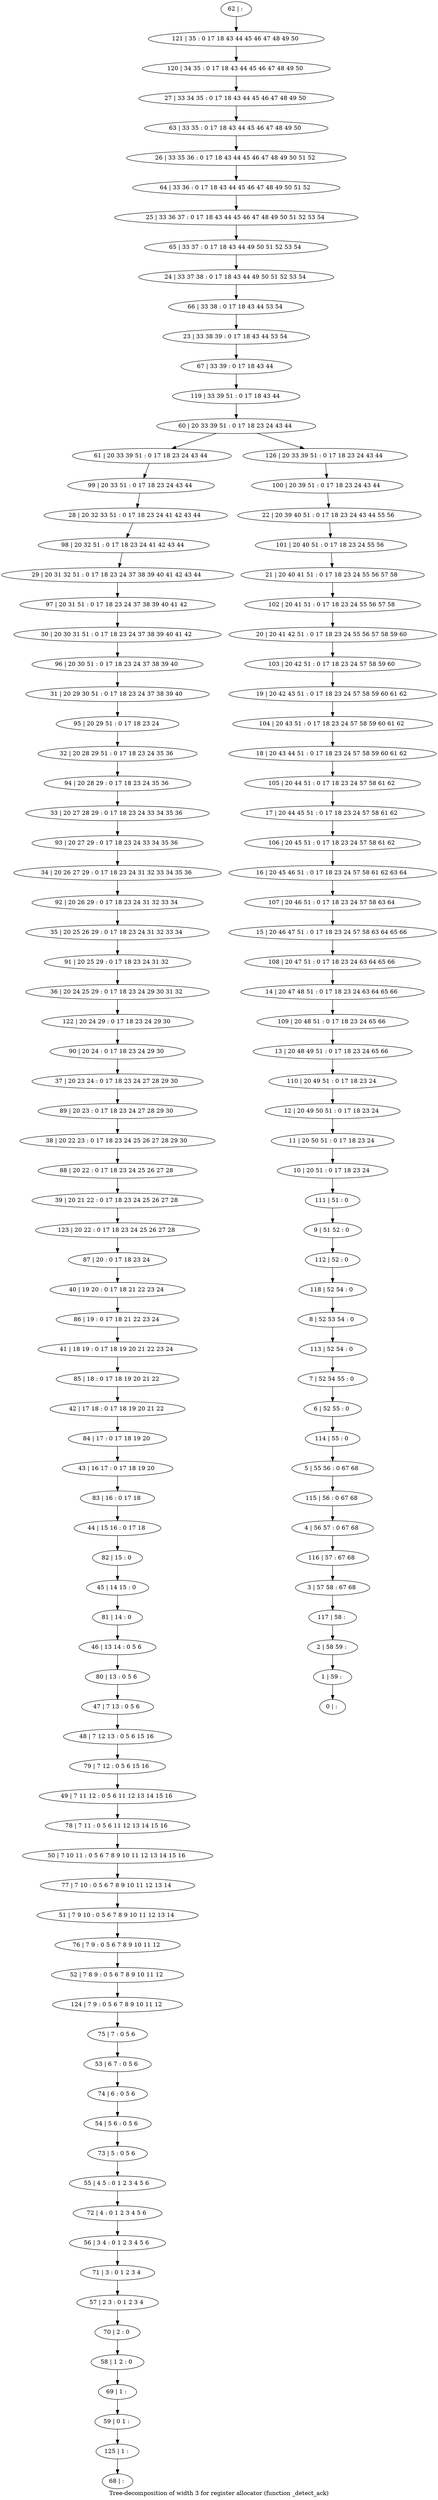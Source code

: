 digraph G {
graph [label="Tree-decomposition of width 3 for register allocator (function _detect_ack)"]
0[label="0 | : "];
1[label="1 | 59 : "];
2[label="2 | 58 59 : "];
3[label="3 | 57 58 : 67 68 "];
4[label="4 | 56 57 : 0 67 68 "];
5[label="5 | 55 56 : 0 67 68 "];
6[label="6 | 52 55 : 0 "];
7[label="7 | 52 54 55 : 0 "];
8[label="8 | 52 53 54 : 0 "];
9[label="9 | 51 52 : 0 "];
10[label="10 | 20 51 : 0 17 18 23 24 "];
11[label="11 | 20 50 51 : 0 17 18 23 24 "];
12[label="12 | 20 49 50 51 : 0 17 18 23 24 "];
13[label="13 | 20 48 49 51 : 0 17 18 23 24 65 66 "];
14[label="14 | 20 47 48 51 : 0 17 18 23 24 63 64 65 66 "];
15[label="15 | 20 46 47 51 : 0 17 18 23 24 57 58 63 64 65 66 "];
16[label="16 | 20 45 46 51 : 0 17 18 23 24 57 58 61 62 63 64 "];
17[label="17 | 20 44 45 51 : 0 17 18 23 24 57 58 61 62 "];
18[label="18 | 20 43 44 51 : 0 17 18 23 24 57 58 59 60 61 62 "];
19[label="19 | 20 42 43 51 : 0 17 18 23 24 57 58 59 60 61 62 "];
20[label="20 | 20 41 42 51 : 0 17 18 23 24 55 56 57 58 59 60 "];
21[label="21 | 20 40 41 51 : 0 17 18 23 24 55 56 57 58 "];
22[label="22 | 20 39 40 51 : 0 17 18 23 24 43 44 55 56 "];
23[label="23 | 33 38 39 : 0 17 18 43 44 53 54 "];
24[label="24 | 33 37 38 : 0 17 18 43 44 49 50 51 52 53 54 "];
25[label="25 | 33 36 37 : 0 17 18 43 44 45 46 47 48 49 50 51 52 53 54 "];
26[label="26 | 33 35 36 : 0 17 18 43 44 45 46 47 48 49 50 51 52 "];
27[label="27 | 33 34 35 : 0 17 18 43 44 45 46 47 48 49 50 "];
28[label="28 | 20 32 33 51 : 0 17 18 23 24 41 42 43 44 "];
29[label="29 | 20 31 32 51 : 0 17 18 23 24 37 38 39 40 41 42 43 44 "];
30[label="30 | 20 30 31 51 : 0 17 18 23 24 37 38 39 40 41 42 "];
31[label="31 | 20 29 30 51 : 0 17 18 23 24 37 38 39 40 "];
32[label="32 | 20 28 29 51 : 0 17 18 23 24 35 36 "];
33[label="33 | 20 27 28 29 : 0 17 18 23 24 33 34 35 36 "];
34[label="34 | 20 26 27 29 : 0 17 18 23 24 31 32 33 34 35 36 "];
35[label="35 | 20 25 26 29 : 0 17 18 23 24 31 32 33 34 "];
36[label="36 | 20 24 25 29 : 0 17 18 23 24 29 30 31 32 "];
37[label="37 | 20 23 24 : 0 17 18 23 24 27 28 29 30 "];
38[label="38 | 20 22 23 : 0 17 18 23 24 25 26 27 28 29 30 "];
39[label="39 | 20 21 22 : 0 17 18 23 24 25 26 27 28 "];
40[label="40 | 19 20 : 0 17 18 21 22 23 24 "];
41[label="41 | 18 19 : 0 17 18 19 20 21 22 23 24 "];
42[label="42 | 17 18 : 0 17 18 19 20 21 22 "];
43[label="43 | 16 17 : 0 17 18 19 20 "];
44[label="44 | 15 16 : 0 17 18 "];
45[label="45 | 14 15 : 0 "];
46[label="46 | 13 14 : 0 5 6 "];
47[label="47 | 7 13 : 0 5 6 "];
48[label="48 | 7 12 13 : 0 5 6 15 16 "];
49[label="49 | 7 11 12 : 0 5 6 11 12 13 14 15 16 "];
50[label="50 | 7 10 11 : 0 5 6 7 8 9 10 11 12 13 14 15 16 "];
51[label="51 | 7 9 10 : 0 5 6 7 8 9 10 11 12 13 14 "];
52[label="52 | 7 8 9 : 0 5 6 7 8 9 10 11 12 "];
53[label="53 | 6 7 : 0 5 6 "];
54[label="54 | 5 6 : 0 5 6 "];
55[label="55 | 4 5 : 0 1 2 3 4 5 6 "];
56[label="56 | 3 4 : 0 1 2 3 4 5 6 "];
57[label="57 | 2 3 : 0 1 2 3 4 "];
58[label="58 | 1 2 : 0 "];
59[label="59 | 0 1 : "];
60[label="60 | 20 33 39 51 : 0 17 18 23 24 43 44 "];
61[label="61 | 20 33 39 51 : 0 17 18 23 24 43 44 "];
62[label="62 | : "];
63[label="63 | 33 35 : 0 17 18 43 44 45 46 47 48 49 50 "];
64[label="64 | 33 36 : 0 17 18 43 44 45 46 47 48 49 50 51 52 "];
65[label="65 | 33 37 : 0 17 18 43 44 49 50 51 52 53 54 "];
66[label="66 | 33 38 : 0 17 18 43 44 53 54 "];
67[label="67 | 33 39 : 0 17 18 43 44 "];
68[label="68 | : "];
69[label="69 | 1 : "];
70[label="70 | 2 : 0 "];
71[label="71 | 3 : 0 1 2 3 4 "];
72[label="72 | 4 : 0 1 2 3 4 5 6 "];
73[label="73 | 5 : 0 5 6 "];
74[label="74 | 6 : 0 5 6 "];
75[label="75 | 7 : 0 5 6 "];
76[label="76 | 7 9 : 0 5 6 7 8 9 10 11 12 "];
77[label="77 | 7 10 : 0 5 6 7 8 9 10 11 12 13 14 "];
78[label="78 | 7 11 : 0 5 6 11 12 13 14 15 16 "];
79[label="79 | 7 12 : 0 5 6 15 16 "];
80[label="80 | 13 : 0 5 6 "];
81[label="81 | 14 : 0 "];
82[label="82 | 15 : 0 "];
83[label="83 | 16 : 0 17 18 "];
84[label="84 | 17 : 0 17 18 19 20 "];
85[label="85 | 18 : 0 17 18 19 20 21 22 "];
86[label="86 | 19 : 0 17 18 21 22 23 24 "];
87[label="87 | 20 : 0 17 18 23 24 "];
88[label="88 | 20 22 : 0 17 18 23 24 25 26 27 28 "];
89[label="89 | 20 23 : 0 17 18 23 24 27 28 29 30 "];
90[label="90 | 20 24 : 0 17 18 23 24 29 30 "];
91[label="91 | 20 25 29 : 0 17 18 23 24 31 32 "];
92[label="92 | 20 26 29 : 0 17 18 23 24 31 32 33 34 "];
93[label="93 | 20 27 29 : 0 17 18 23 24 33 34 35 36 "];
94[label="94 | 20 28 29 : 0 17 18 23 24 35 36 "];
95[label="95 | 20 29 51 : 0 17 18 23 24 "];
96[label="96 | 20 30 51 : 0 17 18 23 24 37 38 39 40 "];
97[label="97 | 20 31 51 : 0 17 18 23 24 37 38 39 40 41 42 "];
98[label="98 | 20 32 51 : 0 17 18 23 24 41 42 43 44 "];
99[label="99 | 20 33 51 : 0 17 18 23 24 43 44 "];
100[label="100 | 20 39 51 : 0 17 18 23 24 43 44 "];
101[label="101 | 20 40 51 : 0 17 18 23 24 55 56 "];
102[label="102 | 20 41 51 : 0 17 18 23 24 55 56 57 58 "];
103[label="103 | 20 42 51 : 0 17 18 23 24 57 58 59 60 "];
104[label="104 | 20 43 51 : 0 17 18 23 24 57 58 59 60 61 62 "];
105[label="105 | 20 44 51 : 0 17 18 23 24 57 58 61 62 "];
106[label="106 | 20 45 51 : 0 17 18 23 24 57 58 61 62 "];
107[label="107 | 20 46 51 : 0 17 18 23 24 57 58 63 64 "];
108[label="108 | 20 47 51 : 0 17 18 23 24 63 64 65 66 "];
109[label="109 | 20 48 51 : 0 17 18 23 24 65 66 "];
110[label="110 | 20 49 51 : 0 17 18 23 24 "];
111[label="111 | 51 : 0 "];
112[label="112 | 52 : 0 "];
113[label="113 | 52 54 : 0 "];
114[label="114 | 55 : 0 "];
115[label="115 | 56 : 0 67 68 "];
116[label="116 | 57 : 67 68 "];
117[label="117 | 58 : "];
118[label="118 | 52 54 : 0 "];
119[label="119 | 33 39 51 : 0 17 18 43 44 "];
120[label="120 | 34 35 : 0 17 18 43 44 45 46 47 48 49 50 "];
121[label="121 | 35 : 0 17 18 43 44 45 46 47 48 49 50 "];
122[label="122 | 20 24 29 : 0 17 18 23 24 29 30 "];
123[label="123 | 20 22 : 0 17 18 23 24 25 26 27 28 "];
124[label="124 | 7 9 : 0 5 6 7 8 9 10 11 12 "];
125[label="125 | 1 : "];
126[label="126 | 20 33 39 51 : 0 17 18 23 24 43 44 "];
47->48 ;
69->59 ;
58->69 ;
70->58 ;
57->70 ;
71->57 ;
56->71 ;
72->56 ;
55->72 ;
73->55 ;
54->73 ;
74->54 ;
53->74 ;
75->53 ;
76->52 ;
51->76 ;
77->51 ;
50->77 ;
78->50 ;
49->78 ;
79->49 ;
48->79 ;
80->47 ;
46->80 ;
81->46 ;
45->81 ;
82->45 ;
44->82 ;
83->44 ;
43->83 ;
84->43 ;
42->84 ;
85->42 ;
41->85 ;
86->41 ;
40->86 ;
87->40 ;
88->39 ;
38->88 ;
89->38 ;
37->89 ;
90->37 ;
91->36 ;
35->91 ;
92->35 ;
34->92 ;
93->34 ;
33->93 ;
94->33 ;
32->94 ;
95->32 ;
31->95 ;
96->31 ;
30->96 ;
97->30 ;
29->97 ;
98->29 ;
28->98 ;
99->28 ;
61->99 ;
122->90 ;
36->122 ;
123->87 ;
39->123 ;
124->75 ;
52->124 ;
125->68 ;
59->125 ;
62->121 ;
121->120 ;
120->27 ;
27->63 ;
63->26 ;
26->64 ;
64->25 ;
25->65 ;
65->24 ;
24->66 ;
66->23 ;
23->67 ;
67->119 ;
119->60 ;
100->22 ;
22->101 ;
101->21 ;
21->102 ;
102->20 ;
20->103 ;
103->19 ;
19->104 ;
104->18 ;
18->105 ;
105->17 ;
17->106 ;
106->16 ;
16->107 ;
107->15 ;
15->108 ;
108->14 ;
14->109 ;
109->13 ;
13->110 ;
110->12 ;
12->11 ;
11->10 ;
10->111 ;
111->9 ;
9->112 ;
112->118 ;
118->8 ;
8->113 ;
113->7 ;
7->6 ;
6->114 ;
114->5 ;
5->115 ;
115->4 ;
4->116 ;
116->3 ;
3->117 ;
117->2 ;
2->1 ;
1->0 ;
126->100 ;
60->61 ;
60->126 ;
}
